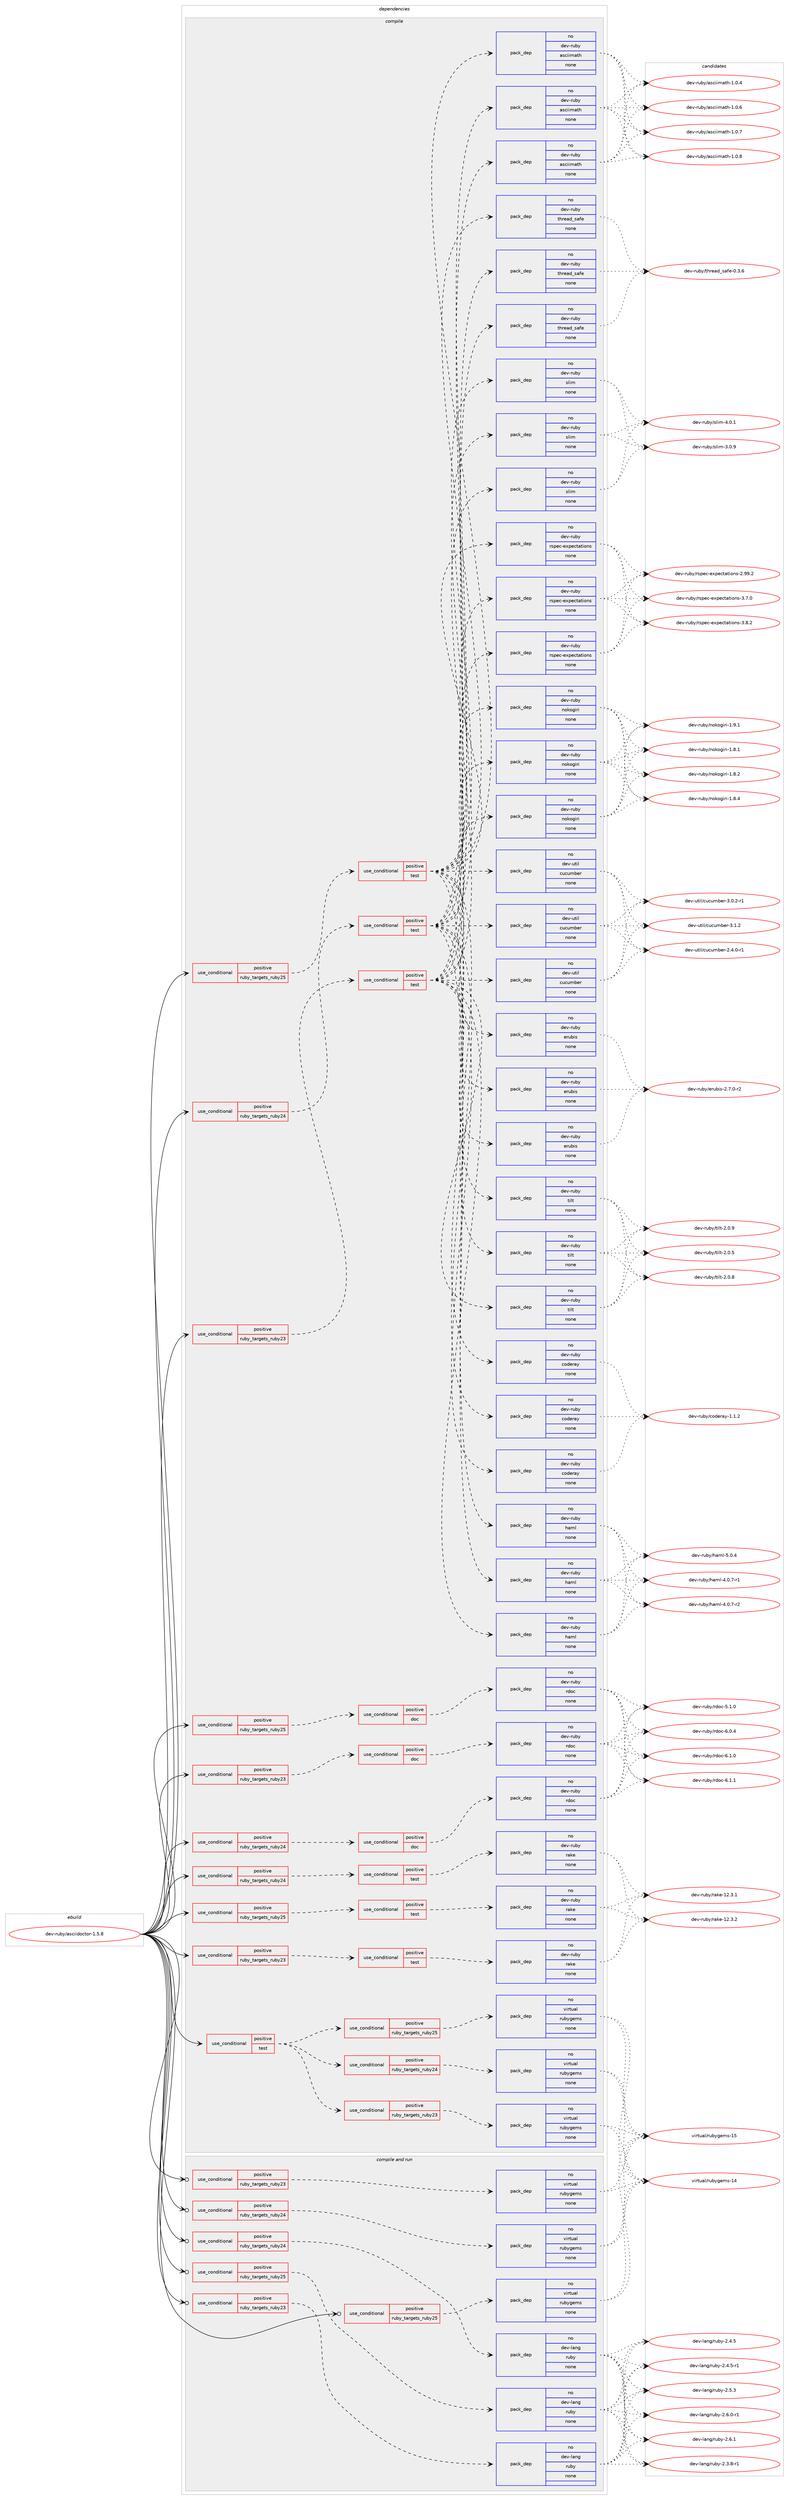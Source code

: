 digraph prolog {

# *************
# Graph options
# *************

newrank=true;
concentrate=true;
compound=true;
graph [rankdir=LR,fontname=Helvetica,fontsize=10,ranksep=1.5];#, ranksep=2.5, nodesep=0.2];
edge  [arrowhead=vee];
node  [fontname=Helvetica,fontsize=10];

# **********
# The ebuild
# **********

subgraph cluster_leftcol {
color=gray;
rank=same;
label=<<i>ebuild</i>>;
id [label="dev-ruby/asciidoctor-1.5.8", color=red, width=4, href="../dev-ruby/asciidoctor-1.5.8.svg"];
}

# ****************
# The dependencies
# ****************

subgraph cluster_midcol {
color=gray;
label=<<i>dependencies</i>>;
subgraph cluster_compile {
fillcolor="#eeeeee";
style=filled;
label=<<i>compile</i>>;
subgraph cond393652 {
dependency1481556 [label=<<TABLE BORDER="0" CELLBORDER="1" CELLSPACING="0" CELLPADDING="4"><TR><TD ROWSPAN="3" CELLPADDING="10">use_conditional</TD></TR><TR><TD>positive</TD></TR><TR><TD>ruby_targets_ruby23</TD></TR></TABLE>>, shape=none, color=red];
subgraph cond393653 {
dependency1481557 [label=<<TABLE BORDER="0" CELLBORDER="1" CELLSPACING="0" CELLPADDING="4"><TR><TD ROWSPAN="3" CELLPADDING="10">use_conditional</TD></TR><TR><TD>positive</TD></TR><TR><TD>doc</TD></TR></TABLE>>, shape=none, color=red];
subgraph pack1064472 {
dependency1481558 [label=<<TABLE BORDER="0" CELLBORDER="1" CELLSPACING="0" CELLPADDING="4" WIDTH="220"><TR><TD ROWSPAN="6" CELLPADDING="30">pack_dep</TD></TR><TR><TD WIDTH="110">no</TD></TR><TR><TD>dev-ruby</TD></TR><TR><TD>rdoc</TD></TR><TR><TD>none</TD></TR><TR><TD></TD></TR></TABLE>>, shape=none, color=blue];
}
dependency1481557:e -> dependency1481558:w [weight=20,style="dashed",arrowhead="vee"];
}
dependency1481556:e -> dependency1481557:w [weight=20,style="dashed",arrowhead="vee"];
}
id:e -> dependency1481556:w [weight=20,style="solid",arrowhead="vee"];
subgraph cond393654 {
dependency1481559 [label=<<TABLE BORDER="0" CELLBORDER="1" CELLSPACING="0" CELLPADDING="4"><TR><TD ROWSPAN="3" CELLPADDING="10">use_conditional</TD></TR><TR><TD>positive</TD></TR><TR><TD>ruby_targets_ruby23</TD></TR></TABLE>>, shape=none, color=red];
subgraph cond393655 {
dependency1481560 [label=<<TABLE BORDER="0" CELLBORDER="1" CELLSPACING="0" CELLPADDING="4"><TR><TD ROWSPAN="3" CELLPADDING="10">use_conditional</TD></TR><TR><TD>positive</TD></TR><TR><TD>test</TD></TR></TABLE>>, shape=none, color=red];
subgraph pack1064473 {
dependency1481561 [label=<<TABLE BORDER="0" CELLBORDER="1" CELLSPACING="0" CELLPADDING="4" WIDTH="220"><TR><TD ROWSPAN="6" CELLPADDING="30">pack_dep</TD></TR><TR><TD WIDTH="110">no</TD></TR><TR><TD>dev-ruby</TD></TR><TR><TD>rake</TD></TR><TR><TD>none</TD></TR><TR><TD></TD></TR></TABLE>>, shape=none, color=blue];
}
dependency1481560:e -> dependency1481561:w [weight=20,style="dashed",arrowhead="vee"];
}
dependency1481559:e -> dependency1481560:w [weight=20,style="dashed",arrowhead="vee"];
}
id:e -> dependency1481559:w [weight=20,style="solid",arrowhead="vee"];
subgraph cond393656 {
dependency1481562 [label=<<TABLE BORDER="0" CELLBORDER="1" CELLSPACING="0" CELLPADDING="4"><TR><TD ROWSPAN="3" CELLPADDING="10">use_conditional</TD></TR><TR><TD>positive</TD></TR><TR><TD>ruby_targets_ruby23</TD></TR></TABLE>>, shape=none, color=red];
subgraph cond393657 {
dependency1481563 [label=<<TABLE BORDER="0" CELLBORDER="1" CELLSPACING="0" CELLPADDING="4"><TR><TD ROWSPAN="3" CELLPADDING="10">use_conditional</TD></TR><TR><TD>positive</TD></TR><TR><TD>test</TD></TR></TABLE>>, shape=none, color=red];
subgraph pack1064474 {
dependency1481564 [label=<<TABLE BORDER="0" CELLBORDER="1" CELLSPACING="0" CELLPADDING="4" WIDTH="220"><TR><TD ROWSPAN="6" CELLPADDING="30">pack_dep</TD></TR><TR><TD WIDTH="110">no</TD></TR><TR><TD>dev-util</TD></TR><TR><TD>cucumber</TD></TR><TR><TD>none</TD></TR><TR><TD></TD></TR></TABLE>>, shape=none, color=blue];
}
dependency1481563:e -> dependency1481564:w [weight=20,style="dashed",arrowhead="vee"];
subgraph pack1064475 {
dependency1481565 [label=<<TABLE BORDER="0" CELLBORDER="1" CELLSPACING="0" CELLPADDING="4" WIDTH="220"><TR><TD ROWSPAN="6" CELLPADDING="30">pack_dep</TD></TR><TR><TD WIDTH="110">no</TD></TR><TR><TD>dev-ruby</TD></TR><TR><TD>rspec-expectations</TD></TR><TR><TD>none</TD></TR><TR><TD></TD></TR></TABLE>>, shape=none, color=blue];
}
dependency1481563:e -> dependency1481565:w [weight=20,style="dashed",arrowhead="vee"];
subgraph pack1064476 {
dependency1481566 [label=<<TABLE BORDER="0" CELLBORDER="1" CELLSPACING="0" CELLPADDING="4" WIDTH="220"><TR><TD ROWSPAN="6" CELLPADDING="30">pack_dep</TD></TR><TR><TD WIDTH="110">no</TD></TR><TR><TD>dev-ruby</TD></TR><TR><TD>asciimath</TD></TR><TR><TD>none</TD></TR><TR><TD></TD></TR></TABLE>>, shape=none, color=blue];
}
dependency1481563:e -> dependency1481566:w [weight=20,style="dashed",arrowhead="vee"];
subgraph pack1064477 {
dependency1481567 [label=<<TABLE BORDER="0" CELLBORDER="1" CELLSPACING="0" CELLPADDING="4" WIDTH="220"><TR><TD ROWSPAN="6" CELLPADDING="30">pack_dep</TD></TR><TR><TD WIDTH="110">no</TD></TR><TR><TD>dev-ruby</TD></TR><TR><TD>coderay</TD></TR><TR><TD>none</TD></TR><TR><TD></TD></TR></TABLE>>, shape=none, color=blue];
}
dependency1481563:e -> dependency1481567:w [weight=20,style="dashed",arrowhead="vee"];
subgraph pack1064478 {
dependency1481568 [label=<<TABLE BORDER="0" CELLBORDER="1" CELLSPACING="0" CELLPADDING="4" WIDTH="220"><TR><TD ROWSPAN="6" CELLPADDING="30">pack_dep</TD></TR><TR><TD WIDTH="110">no</TD></TR><TR><TD>dev-ruby</TD></TR><TR><TD>erubis</TD></TR><TR><TD>none</TD></TR><TR><TD></TD></TR></TABLE>>, shape=none, color=blue];
}
dependency1481563:e -> dependency1481568:w [weight=20,style="dashed",arrowhead="vee"];
subgraph pack1064479 {
dependency1481569 [label=<<TABLE BORDER="0" CELLBORDER="1" CELLSPACING="0" CELLPADDING="4" WIDTH="220"><TR><TD ROWSPAN="6" CELLPADDING="30">pack_dep</TD></TR><TR><TD WIDTH="110">no</TD></TR><TR><TD>dev-ruby</TD></TR><TR><TD>haml</TD></TR><TR><TD>none</TD></TR><TR><TD></TD></TR></TABLE>>, shape=none, color=blue];
}
dependency1481563:e -> dependency1481569:w [weight=20,style="dashed",arrowhead="vee"];
subgraph pack1064480 {
dependency1481570 [label=<<TABLE BORDER="0" CELLBORDER="1" CELLSPACING="0" CELLPADDING="4" WIDTH="220"><TR><TD ROWSPAN="6" CELLPADDING="30">pack_dep</TD></TR><TR><TD WIDTH="110">no</TD></TR><TR><TD>dev-ruby</TD></TR><TR><TD>nokogiri</TD></TR><TR><TD>none</TD></TR><TR><TD></TD></TR></TABLE>>, shape=none, color=blue];
}
dependency1481563:e -> dependency1481570:w [weight=20,style="dashed",arrowhead="vee"];
subgraph pack1064481 {
dependency1481571 [label=<<TABLE BORDER="0" CELLBORDER="1" CELLSPACING="0" CELLPADDING="4" WIDTH="220"><TR><TD ROWSPAN="6" CELLPADDING="30">pack_dep</TD></TR><TR><TD WIDTH="110">no</TD></TR><TR><TD>dev-ruby</TD></TR><TR><TD>slim</TD></TR><TR><TD>none</TD></TR><TR><TD></TD></TR></TABLE>>, shape=none, color=blue];
}
dependency1481563:e -> dependency1481571:w [weight=20,style="dashed",arrowhead="vee"];
subgraph pack1064482 {
dependency1481572 [label=<<TABLE BORDER="0" CELLBORDER="1" CELLSPACING="0" CELLPADDING="4" WIDTH="220"><TR><TD ROWSPAN="6" CELLPADDING="30">pack_dep</TD></TR><TR><TD WIDTH="110">no</TD></TR><TR><TD>dev-ruby</TD></TR><TR><TD>thread_safe</TD></TR><TR><TD>none</TD></TR><TR><TD></TD></TR></TABLE>>, shape=none, color=blue];
}
dependency1481563:e -> dependency1481572:w [weight=20,style="dashed",arrowhead="vee"];
subgraph pack1064483 {
dependency1481573 [label=<<TABLE BORDER="0" CELLBORDER="1" CELLSPACING="0" CELLPADDING="4" WIDTH="220"><TR><TD ROWSPAN="6" CELLPADDING="30">pack_dep</TD></TR><TR><TD WIDTH="110">no</TD></TR><TR><TD>dev-ruby</TD></TR><TR><TD>tilt</TD></TR><TR><TD>none</TD></TR><TR><TD></TD></TR></TABLE>>, shape=none, color=blue];
}
dependency1481563:e -> dependency1481573:w [weight=20,style="dashed",arrowhead="vee"];
}
dependency1481562:e -> dependency1481563:w [weight=20,style="dashed",arrowhead="vee"];
}
id:e -> dependency1481562:w [weight=20,style="solid",arrowhead="vee"];
subgraph cond393658 {
dependency1481574 [label=<<TABLE BORDER="0" CELLBORDER="1" CELLSPACING="0" CELLPADDING="4"><TR><TD ROWSPAN="3" CELLPADDING="10">use_conditional</TD></TR><TR><TD>positive</TD></TR><TR><TD>ruby_targets_ruby24</TD></TR></TABLE>>, shape=none, color=red];
subgraph cond393659 {
dependency1481575 [label=<<TABLE BORDER="0" CELLBORDER="1" CELLSPACING="0" CELLPADDING="4"><TR><TD ROWSPAN="3" CELLPADDING="10">use_conditional</TD></TR><TR><TD>positive</TD></TR><TR><TD>doc</TD></TR></TABLE>>, shape=none, color=red];
subgraph pack1064484 {
dependency1481576 [label=<<TABLE BORDER="0" CELLBORDER="1" CELLSPACING="0" CELLPADDING="4" WIDTH="220"><TR><TD ROWSPAN="6" CELLPADDING="30">pack_dep</TD></TR><TR><TD WIDTH="110">no</TD></TR><TR><TD>dev-ruby</TD></TR><TR><TD>rdoc</TD></TR><TR><TD>none</TD></TR><TR><TD></TD></TR></TABLE>>, shape=none, color=blue];
}
dependency1481575:e -> dependency1481576:w [weight=20,style="dashed",arrowhead="vee"];
}
dependency1481574:e -> dependency1481575:w [weight=20,style="dashed",arrowhead="vee"];
}
id:e -> dependency1481574:w [weight=20,style="solid",arrowhead="vee"];
subgraph cond393660 {
dependency1481577 [label=<<TABLE BORDER="0" CELLBORDER="1" CELLSPACING="0" CELLPADDING="4"><TR><TD ROWSPAN="3" CELLPADDING="10">use_conditional</TD></TR><TR><TD>positive</TD></TR><TR><TD>ruby_targets_ruby24</TD></TR></TABLE>>, shape=none, color=red];
subgraph cond393661 {
dependency1481578 [label=<<TABLE BORDER="0" CELLBORDER="1" CELLSPACING="0" CELLPADDING="4"><TR><TD ROWSPAN="3" CELLPADDING="10">use_conditional</TD></TR><TR><TD>positive</TD></TR><TR><TD>test</TD></TR></TABLE>>, shape=none, color=red];
subgraph pack1064485 {
dependency1481579 [label=<<TABLE BORDER="0" CELLBORDER="1" CELLSPACING="0" CELLPADDING="4" WIDTH="220"><TR><TD ROWSPAN="6" CELLPADDING="30">pack_dep</TD></TR><TR><TD WIDTH="110">no</TD></TR><TR><TD>dev-ruby</TD></TR><TR><TD>rake</TD></TR><TR><TD>none</TD></TR><TR><TD></TD></TR></TABLE>>, shape=none, color=blue];
}
dependency1481578:e -> dependency1481579:w [weight=20,style="dashed",arrowhead="vee"];
}
dependency1481577:e -> dependency1481578:w [weight=20,style="dashed",arrowhead="vee"];
}
id:e -> dependency1481577:w [weight=20,style="solid",arrowhead="vee"];
subgraph cond393662 {
dependency1481580 [label=<<TABLE BORDER="0" CELLBORDER="1" CELLSPACING="0" CELLPADDING="4"><TR><TD ROWSPAN="3" CELLPADDING="10">use_conditional</TD></TR><TR><TD>positive</TD></TR><TR><TD>ruby_targets_ruby24</TD></TR></TABLE>>, shape=none, color=red];
subgraph cond393663 {
dependency1481581 [label=<<TABLE BORDER="0" CELLBORDER="1" CELLSPACING="0" CELLPADDING="4"><TR><TD ROWSPAN="3" CELLPADDING="10">use_conditional</TD></TR><TR><TD>positive</TD></TR><TR><TD>test</TD></TR></TABLE>>, shape=none, color=red];
subgraph pack1064486 {
dependency1481582 [label=<<TABLE BORDER="0" CELLBORDER="1" CELLSPACING="0" CELLPADDING="4" WIDTH="220"><TR><TD ROWSPAN="6" CELLPADDING="30">pack_dep</TD></TR><TR><TD WIDTH="110">no</TD></TR><TR><TD>dev-util</TD></TR><TR><TD>cucumber</TD></TR><TR><TD>none</TD></TR><TR><TD></TD></TR></TABLE>>, shape=none, color=blue];
}
dependency1481581:e -> dependency1481582:w [weight=20,style="dashed",arrowhead="vee"];
subgraph pack1064487 {
dependency1481583 [label=<<TABLE BORDER="0" CELLBORDER="1" CELLSPACING="0" CELLPADDING="4" WIDTH="220"><TR><TD ROWSPAN="6" CELLPADDING="30">pack_dep</TD></TR><TR><TD WIDTH="110">no</TD></TR><TR><TD>dev-ruby</TD></TR><TR><TD>rspec-expectations</TD></TR><TR><TD>none</TD></TR><TR><TD></TD></TR></TABLE>>, shape=none, color=blue];
}
dependency1481581:e -> dependency1481583:w [weight=20,style="dashed",arrowhead="vee"];
subgraph pack1064488 {
dependency1481584 [label=<<TABLE BORDER="0" CELLBORDER="1" CELLSPACING="0" CELLPADDING="4" WIDTH="220"><TR><TD ROWSPAN="6" CELLPADDING="30">pack_dep</TD></TR><TR><TD WIDTH="110">no</TD></TR><TR><TD>dev-ruby</TD></TR><TR><TD>asciimath</TD></TR><TR><TD>none</TD></TR><TR><TD></TD></TR></TABLE>>, shape=none, color=blue];
}
dependency1481581:e -> dependency1481584:w [weight=20,style="dashed",arrowhead="vee"];
subgraph pack1064489 {
dependency1481585 [label=<<TABLE BORDER="0" CELLBORDER="1" CELLSPACING="0" CELLPADDING="4" WIDTH="220"><TR><TD ROWSPAN="6" CELLPADDING="30">pack_dep</TD></TR><TR><TD WIDTH="110">no</TD></TR><TR><TD>dev-ruby</TD></TR><TR><TD>coderay</TD></TR><TR><TD>none</TD></TR><TR><TD></TD></TR></TABLE>>, shape=none, color=blue];
}
dependency1481581:e -> dependency1481585:w [weight=20,style="dashed",arrowhead="vee"];
subgraph pack1064490 {
dependency1481586 [label=<<TABLE BORDER="0" CELLBORDER="1" CELLSPACING="0" CELLPADDING="4" WIDTH="220"><TR><TD ROWSPAN="6" CELLPADDING="30">pack_dep</TD></TR><TR><TD WIDTH="110">no</TD></TR><TR><TD>dev-ruby</TD></TR><TR><TD>erubis</TD></TR><TR><TD>none</TD></TR><TR><TD></TD></TR></TABLE>>, shape=none, color=blue];
}
dependency1481581:e -> dependency1481586:w [weight=20,style="dashed",arrowhead="vee"];
subgraph pack1064491 {
dependency1481587 [label=<<TABLE BORDER="0" CELLBORDER="1" CELLSPACING="0" CELLPADDING="4" WIDTH="220"><TR><TD ROWSPAN="6" CELLPADDING="30">pack_dep</TD></TR><TR><TD WIDTH="110">no</TD></TR><TR><TD>dev-ruby</TD></TR><TR><TD>haml</TD></TR><TR><TD>none</TD></TR><TR><TD></TD></TR></TABLE>>, shape=none, color=blue];
}
dependency1481581:e -> dependency1481587:w [weight=20,style="dashed",arrowhead="vee"];
subgraph pack1064492 {
dependency1481588 [label=<<TABLE BORDER="0" CELLBORDER="1" CELLSPACING="0" CELLPADDING="4" WIDTH="220"><TR><TD ROWSPAN="6" CELLPADDING="30">pack_dep</TD></TR><TR><TD WIDTH="110">no</TD></TR><TR><TD>dev-ruby</TD></TR><TR><TD>nokogiri</TD></TR><TR><TD>none</TD></TR><TR><TD></TD></TR></TABLE>>, shape=none, color=blue];
}
dependency1481581:e -> dependency1481588:w [weight=20,style="dashed",arrowhead="vee"];
subgraph pack1064493 {
dependency1481589 [label=<<TABLE BORDER="0" CELLBORDER="1" CELLSPACING="0" CELLPADDING="4" WIDTH="220"><TR><TD ROWSPAN="6" CELLPADDING="30">pack_dep</TD></TR><TR><TD WIDTH="110">no</TD></TR><TR><TD>dev-ruby</TD></TR><TR><TD>slim</TD></TR><TR><TD>none</TD></TR><TR><TD></TD></TR></TABLE>>, shape=none, color=blue];
}
dependency1481581:e -> dependency1481589:w [weight=20,style="dashed",arrowhead="vee"];
subgraph pack1064494 {
dependency1481590 [label=<<TABLE BORDER="0" CELLBORDER="1" CELLSPACING="0" CELLPADDING="4" WIDTH="220"><TR><TD ROWSPAN="6" CELLPADDING="30">pack_dep</TD></TR><TR><TD WIDTH="110">no</TD></TR><TR><TD>dev-ruby</TD></TR><TR><TD>thread_safe</TD></TR><TR><TD>none</TD></TR><TR><TD></TD></TR></TABLE>>, shape=none, color=blue];
}
dependency1481581:e -> dependency1481590:w [weight=20,style="dashed",arrowhead="vee"];
subgraph pack1064495 {
dependency1481591 [label=<<TABLE BORDER="0" CELLBORDER="1" CELLSPACING="0" CELLPADDING="4" WIDTH="220"><TR><TD ROWSPAN="6" CELLPADDING="30">pack_dep</TD></TR><TR><TD WIDTH="110">no</TD></TR><TR><TD>dev-ruby</TD></TR><TR><TD>tilt</TD></TR><TR><TD>none</TD></TR><TR><TD></TD></TR></TABLE>>, shape=none, color=blue];
}
dependency1481581:e -> dependency1481591:w [weight=20,style="dashed",arrowhead="vee"];
}
dependency1481580:e -> dependency1481581:w [weight=20,style="dashed",arrowhead="vee"];
}
id:e -> dependency1481580:w [weight=20,style="solid",arrowhead="vee"];
subgraph cond393664 {
dependency1481592 [label=<<TABLE BORDER="0" CELLBORDER="1" CELLSPACING="0" CELLPADDING="4"><TR><TD ROWSPAN="3" CELLPADDING="10">use_conditional</TD></TR><TR><TD>positive</TD></TR><TR><TD>ruby_targets_ruby25</TD></TR></TABLE>>, shape=none, color=red];
subgraph cond393665 {
dependency1481593 [label=<<TABLE BORDER="0" CELLBORDER="1" CELLSPACING="0" CELLPADDING="4"><TR><TD ROWSPAN="3" CELLPADDING="10">use_conditional</TD></TR><TR><TD>positive</TD></TR><TR><TD>doc</TD></TR></TABLE>>, shape=none, color=red];
subgraph pack1064496 {
dependency1481594 [label=<<TABLE BORDER="0" CELLBORDER="1" CELLSPACING="0" CELLPADDING="4" WIDTH="220"><TR><TD ROWSPAN="6" CELLPADDING="30">pack_dep</TD></TR><TR><TD WIDTH="110">no</TD></TR><TR><TD>dev-ruby</TD></TR><TR><TD>rdoc</TD></TR><TR><TD>none</TD></TR><TR><TD></TD></TR></TABLE>>, shape=none, color=blue];
}
dependency1481593:e -> dependency1481594:w [weight=20,style="dashed",arrowhead="vee"];
}
dependency1481592:e -> dependency1481593:w [weight=20,style="dashed",arrowhead="vee"];
}
id:e -> dependency1481592:w [weight=20,style="solid",arrowhead="vee"];
subgraph cond393666 {
dependency1481595 [label=<<TABLE BORDER="0" CELLBORDER="1" CELLSPACING="0" CELLPADDING="4"><TR><TD ROWSPAN="3" CELLPADDING="10">use_conditional</TD></TR><TR><TD>positive</TD></TR><TR><TD>ruby_targets_ruby25</TD></TR></TABLE>>, shape=none, color=red];
subgraph cond393667 {
dependency1481596 [label=<<TABLE BORDER="0" CELLBORDER="1" CELLSPACING="0" CELLPADDING="4"><TR><TD ROWSPAN="3" CELLPADDING="10">use_conditional</TD></TR><TR><TD>positive</TD></TR><TR><TD>test</TD></TR></TABLE>>, shape=none, color=red];
subgraph pack1064497 {
dependency1481597 [label=<<TABLE BORDER="0" CELLBORDER="1" CELLSPACING="0" CELLPADDING="4" WIDTH="220"><TR><TD ROWSPAN="6" CELLPADDING="30">pack_dep</TD></TR><TR><TD WIDTH="110">no</TD></TR><TR><TD>dev-ruby</TD></TR><TR><TD>rake</TD></TR><TR><TD>none</TD></TR><TR><TD></TD></TR></TABLE>>, shape=none, color=blue];
}
dependency1481596:e -> dependency1481597:w [weight=20,style="dashed",arrowhead="vee"];
}
dependency1481595:e -> dependency1481596:w [weight=20,style="dashed",arrowhead="vee"];
}
id:e -> dependency1481595:w [weight=20,style="solid",arrowhead="vee"];
subgraph cond393668 {
dependency1481598 [label=<<TABLE BORDER="0" CELLBORDER="1" CELLSPACING="0" CELLPADDING="4"><TR><TD ROWSPAN="3" CELLPADDING="10">use_conditional</TD></TR><TR><TD>positive</TD></TR><TR><TD>ruby_targets_ruby25</TD></TR></TABLE>>, shape=none, color=red];
subgraph cond393669 {
dependency1481599 [label=<<TABLE BORDER="0" CELLBORDER="1" CELLSPACING="0" CELLPADDING="4"><TR><TD ROWSPAN="3" CELLPADDING="10">use_conditional</TD></TR><TR><TD>positive</TD></TR><TR><TD>test</TD></TR></TABLE>>, shape=none, color=red];
subgraph pack1064498 {
dependency1481600 [label=<<TABLE BORDER="0" CELLBORDER="1" CELLSPACING="0" CELLPADDING="4" WIDTH="220"><TR><TD ROWSPAN="6" CELLPADDING="30">pack_dep</TD></TR><TR><TD WIDTH="110">no</TD></TR><TR><TD>dev-util</TD></TR><TR><TD>cucumber</TD></TR><TR><TD>none</TD></TR><TR><TD></TD></TR></TABLE>>, shape=none, color=blue];
}
dependency1481599:e -> dependency1481600:w [weight=20,style="dashed",arrowhead="vee"];
subgraph pack1064499 {
dependency1481601 [label=<<TABLE BORDER="0" CELLBORDER="1" CELLSPACING="0" CELLPADDING="4" WIDTH="220"><TR><TD ROWSPAN="6" CELLPADDING="30">pack_dep</TD></TR><TR><TD WIDTH="110">no</TD></TR><TR><TD>dev-ruby</TD></TR><TR><TD>rspec-expectations</TD></TR><TR><TD>none</TD></TR><TR><TD></TD></TR></TABLE>>, shape=none, color=blue];
}
dependency1481599:e -> dependency1481601:w [weight=20,style="dashed",arrowhead="vee"];
subgraph pack1064500 {
dependency1481602 [label=<<TABLE BORDER="0" CELLBORDER="1" CELLSPACING="0" CELLPADDING="4" WIDTH="220"><TR><TD ROWSPAN="6" CELLPADDING="30">pack_dep</TD></TR><TR><TD WIDTH="110">no</TD></TR><TR><TD>dev-ruby</TD></TR><TR><TD>asciimath</TD></TR><TR><TD>none</TD></TR><TR><TD></TD></TR></TABLE>>, shape=none, color=blue];
}
dependency1481599:e -> dependency1481602:w [weight=20,style="dashed",arrowhead="vee"];
subgraph pack1064501 {
dependency1481603 [label=<<TABLE BORDER="0" CELLBORDER="1" CELLSPACING="0" CELLPADDING="4" WIDTH="220"><TR><TD ROWSPAN="6" CELLPADDING="30">pack_dep</TD></TR><TR><TD WIDTH="110">no</TD></TR><TR><TD>dev-ruby</TD></TR><TR><TD>coderay</TD></TR><TR><TD>none</TD></TR><TR><TD></TD></TR></TABLE>>, shape=none, color=blue];
}
dependency1481599:e -> dependency1481603:w [weight=20,style="dashed",arrowhead="vee"];
subgraph pack1064502 {
dependency1481604 [label=<<TABLE BORDER="0" CELLBORDER="1" CELLSPACING="0" CELLPADDING="4" WIDTH="220"><TR><TD ROWSPAN="6" CELLPADDING="30">pack_dep</TD></TR><TR><TD WIDTH="110">no</TD></TR><TR><TD>dev-ruby</TD></TR><TR><TD>erubis</TD></TR><TR><TD>none</TD></TR><TR><TD></TD></TR></TABLE>>, shape=none, color=blue];
}
dependency1481599:e -> dependency1481604:w [weight=20,style="dashed",arrowhead="vee"];
subgraph pack1064503 {
dependency1481605 [label=<<TABLE BORDER="0" CELLBORDER="1" CELLSPACING="0" CELLPADDING="4" WIDTH="220"><TR><TD ROWSPAN="6" CELLPADDING="30">pack_dep</TD></TR><TR><TD WIDTH="110">no</TD></TR><TR><TD>dev-ruby</TD></TR><TR><TD>haml</TD></TR><TR><TD>none</TD></TR><TR><TD></TD></TR></TABLE>>, shape=none, color=blue];
}
dependency1481599:e -> dependency1481605:w [weight=20,style="dashed",arrowhead="vee"];
subgraph pack1064504 {
dependency1481606 [label=<<TABLE BORDER="0" CELLBORDER="1" CELLSPACING="0" CELLPADDING="4" WIDTH="220"><TR><TD ROWSPAN="6" CELLPADDING="30">pack_dep</TD></TR><TR><TD WIDTH="110">no</TD></TR><TR><TD>dev-ruby</TD></TR><TR><TD>nokogiri</TD></TR><TR><TD>none</TD></TR><TR><TD></TD></TR></TABLE>>, shape=none, color=blue];
}
dependency1481599:e -> dependency1481606:w [weight=20,style="dashed",arrowhead="vee"];
subgraph pack1064505 {
dependency1481607 [label=<<TABLE BORDER="0" CELLBORDER="1" CELLSPACING="0" CELLPADDING="4" WIDTH="220"><TR><TD ROWSPAN="6" CELLPADDING="30">pack_dep</TD></TR><TR><TD WIDTH="110">no</TD></TR><TR><TD>dev-ruby</TD></TR><TR><TD>slim</TD></TR><TR><TD>none</TD></TR><TR><TD></TD></TR></TABLE>>, shape=none, color=blue];
}
dependency1481599:e -> dependency1481607:w [weight=20,style="dashed",arrowhead="vee"];
subgraph pack1064506 {
dependency1481608 [label=<<TABLE BORDER="0" CELLBORDER="1" CELLSPACING="0" CELLPADDING="4" WIDTH="220"><TR><TD ROWSPAN="6" CELLPADDING="30">pack_dep</TD></TR><TR><TD WIDTH="110">no</TD></TR><TR><TD>dev-ruby</TD></TR><TR><TD>thread_safe</TD></TR><TR><TD>none</TD></TR><TR><TD></TD></TR></TABLE>>, shape=none, color=blue];
}
dependency1481599:e -> dependency1481608:w [weight=20,style="dashed",arrowhead="vee"];
subgraph pack1064507 {
dependency1481609 [label=<<TABLE BORDER="0" CELLBORDER="1" CELLSPACING="0" CELLPADDING="4" WIDTH="220"><TR><TD ROWSPAN="6" CELLPADDING="30">pack_dep</TD></TR><TR><TD WIDTH="110">no</TD></TR><TR><TD>dev-ruby</TD></TR><TR><TD>tilt</TD></TR><TR><TD>none</TD></TR><TR><TD></TD></TR></TABLE>>, shape=none, color=blue];
}
dependency1481599:e -> dependency1481609:w [weight=20,style="dashed",arrowhead="vee"];
}
dependency1481598:e -> dependency1481599:w [weight=20,style="dashed",arrowhead="vee"];
}
id:e -> dependency1481598:w [weight=20,style="solid",arrowhead="vee"];
subgraph cond393670 {
dependency1481610 [label=<<TABLE BORDER="0" CELLBORDER="1" CELLSPACING="0" CELLPADDING="4"><TR><TD ROWSPAN="3" CELLPADDING="10">use_conditional</TD></TR><TR><TD>positive</TD></TR><TR><TD>test</TD></TR></TABLE>>, shape=none, color=red];
subgraph cond393671 {
dependency1481611 [label=<<TABLE BORDER="0" CELLBORDER="1" CELLSPACING="0" CELLPADDING="4"><TR><TD ROWSPAN="3" CELLPADDING="10">use_conditional</TD></TR><TR><TD>positive</TD></TR><TR><TD>ruby_targets_ruby23</TD></TR></TABLE>>, shape=none, color=red];
subgraph pack1064508 {
dependency1481612 [label=<<TABLE BORDER="0" CELLBORDER="1" CELLSPACING="0" CELLPADDING="4" WIDTH="220"><TR><TD ROWSPAN="6" CELLPADDING="30">pack_dep</TD></TR><TR><TD WIDTH="110">no</TD></TR><TR><TD>virtual</TD></TR><TR><TD>rubygems</TD></TR><TR><TD>none</TD></TR><TR><TD></TD></TR></TABLE>>, shape=none, color=blue];
}
dependency1481611:e -> dependency1481612:w [weight=20,style="dashed",arrowhead="vee"];
}
dependency1481610:e -> dependency1481611:w [weight=20,style="dashed",arrowhead="vee"];
subgraph cond393672 {
dependency1481613 [label=<<TABLE BORDER="0" CELLBORDER="1" CELLSPACING="0" CELLPADDING="4"><TR><TD ROWSPAN="3" CELLPADDING="10">use_conditional</TD></TR><TR><TD>positive</TD></TR><TR><TD>ruby_targets_ruby24</TD></TR></TABLE>>, shape=none, color=red];
subgraph pack1064509 {
dependency1481614 [label=<<TABLE BORDER="0" CELLBORDER="1" CELLSPACING="0" CELLPADDING="4" WIDTH="220"><TR><TD ROWSPAN="6" CELLPADDING="30">pack_dep</TD></TR><TR><TD WIDTH="110">no</TD></TR><TR><TD>virtual</TD></TR><TR><TD>rubygems</TD></TR><TR><TD>none</TD></TR><TR><TD></TD></TR></TABLE>>, shape=none, color=blue];
}
dependency1481613:e -> dependency1481614:w [weight=20,style="dashed",arrowhead="vee"];
}
dependency1481610:e -> dependency1481613:w [weight=20,style="dashed",arrowhead="vee"];
subgraph cond393673 {
dependency1481615 [label=<<TABLE BORDER="0" CELLBORDER="1" CELLSPACING="0" CELLPADDING="4"><TR><TD ROWSPAN="3" CELLPADDING="10">use_conditional</TD></TR><TR><TD>positive</TD></TR><TR><TD>ruby_targets_ruby25</TD></TR></TABLE>>, shape=none, color=red];
subgraph pack1064510 {
dependency1481616 [label=<<TABLE BORDER="0" CELLBORDER="1" CELLSPACING="0" CELLPADDING="4" WIDTH="220"><TR><TD ROWSPAN="6" CELLPADDING="30">pack_dep</TD></TR><TR><TD WIDTH="110">no</TD></TR><TR><TD>virtual</TD></TR><TR><TD>rubygems</TD></TR><TR><TD>none</TD></TR><TR><TD></TD></TR></TABLE>>, shape=none, color=blue];
}
dependency1481615:e -> dependency1481616:w [weight=20,style="dashed",arrowhead="vee"];
}
dependency1481610:e -> dependency1481615:w [weight=20,style="dashed",arrowhead="vee"];
}
id:e -> dependency1481610:w [weight=20,style="solid",arrowhead="vee"];
}
subgraph cluster_compileandrun {
fillcolor="#eeeeee";
style=filled;
label=<<i>compile and run</i>>;
subgraph cond393674 {
dependency1481617 [label=<<TABLE BORDER="0" CELLBORDER="1" CELLSPACING="0" CELLPADDING="4"><TR><TD ROWSPAN="3" CELLPADDING="10">use_conditional</TD></TR><TR><TD>positive</TD></TR><TR><TD>ruby_targets_ruby23</TD></TR></TABLE>>, shape=none, color=red];
subgraph pack1064511 {
dependency1481618 [label=<<TABLE BORDER="0" CELLBORDER="1" CELLSPACING="0" CELLPADDING="4" WIDTH="220"><TR><TD ROWSPAN="6" CELLPADDING="30">pack_dep</TD></TR><TR><TD WIDTH="110">no</TD></TR><TR><TD>dev-lang</TD></TR><TR><TD>ruby</TD></TR><TR><TD>none</TD></TR><TR><TD></TD></TR></TABLE>>, shape=none, color=blue];
}
dependency1481617:e -> dependency1481618:w [weight=20,style="dashed",arrowhead="vee"];
}
id:e -> dependency1481617:w [weight=20,style="solid",arrowhead="odotvee"];
subgraph cond393675 {
dependency1481619 [label=<<TABLE BORDER="0" CELLBORDER="1" CELLSPACING="0" CELLPADDING="4"><TR><TD ROWSPAN="3" CELLPADDING="10">use_conditional</TD></TR><TR><TD>positive</TD></TR><TR><TD>ruby_targets_ruby23</TD></TR></TABLE>>, shape=none, color=red];
subgraph pack1064512 {
dependency1481620 [label=<<TABLE BORDER="0" CELLBORDER="1" CELLSPACING="0" CELLPADDING="4" WIDTH="220"><TR><TD ROWSPAN="6" CELLPADDING="30">pack_dep</TD></TR><TR><TD WIDTH="110">no</TD></TR><TR><TD>virtual</TD></TR><TR><TD>rubygems</TD></TR><TR><TD>none</TD></TR><TR><TD></TD></TR></TABLE>>, shape=none, color=blue];
}
dependency1481619:e -> dependency1481620:w [weight=20,style="dashed",arrowhead="vee"];
}
id:e -> dependency1481619:w [weight=20,style="solid",arrowhead="odotvee"];
subgraph cond393676 {
dependency1481621 [label=<<TABLE BORDER="0" CELLBORDER="1" CELLSPACING="0" CELLPADDING="4"><TR><TD ROWSPAN="3" CELLPADDING="10">use_conditional</TD></TR><TR><TD>positive</TD></TR><TR><TD>ruby_targets_ruby24</TD></TR></TABLE>>, shape=none, color=red];
subgraph pack1064513 {
dependency1481622 [label=<<TABLE BORDER="0" CELLBORDER="1" CELLSPACING="0" CELLPADDING="4" WIDTH="220"><TR><TD ROWSPAN="6" CELLPADDING="30">pack_dep</TD></TR><TR><TD WIDTH="110">no</TD></TR><TR><TD>dev-lang</TD></TR><TR><TD>ruby</TD></TR><TR><TD>none</TD></TR><TR><TD></TD></TR></TABLE>>, shape=none, color=blue];
}
dependency1481621:e -> dependency1481622:w [weight=20,style="dashed",arrowhead="vee"];
}
id:e -> dependency1481621:w [weight=20,style="solid",arrowhead="odotvee"];
subgraph cond393677 {
dependency1481623 [label=<<TABLE BORDER="0" CELLBORDER="1" CELLSPACING="0" CELLPADDING="4"><TR><TD ROWSPAN="3" CELLPADDING="10">use_conditional</TD></TR><TR><TD>positive</TD></TR><TR><TD>ruby_targets_ruby24</TD></TR></TABLE>>, shape=none, color=red];
subgraph pack1064514 {
dependency1481624 [label=<<TABLE BORDER="0" CELLBORDER="1" CELLSPACING="0" CELLPADDING="4" WIDTH="220"><TR><TD ROWSPAN="6" CELLPADDING="30">pack_dep</TD></TR><TR><TD WIDTH="110">no</TD></TR><TR><TD>virtual</TD></TR><TR><TD>rubygems</TD></TR><TR><TD>none</TD></TR><TR><TD></TD></TR></TABLE>>, shape=none, color=blue];
}
dependency1481623:e -> dependency1481624:w [weight=20,style="dashed",arrowhead="vee"];
}
id:e -> dependency1481623:w [weight=20,style="solid",arrowhead="odotvee"];
subgraph cond393678 {
dependency1481625 [label=<<TABLE BORDER="0" CELLBORDER="1" CELLSPACING="0" CELLPADDING="4"><TR><TD ROWSPAN="3" CELLPADDING="10">use_conditional</TD></TR><TR><TD>positive</TD></TR><TR><TD>ruby_targets_ruby25</TD></TR></TABLE>>, shape=none, color=red];
subgraph pack1064515 {
dependency1481626 [label=<<TABLE BORDER="0" CELLBORDER="1" CELLSPACING="0" CELLPADDING="4" WIDTH="220"><TR><TD ROWSPAN="6" CELLPADDING="30">pack_dep</TD></TR><TR><TD WIDTH="110">no</TD></TR><TR><TD>dev-lang</TD></TR><TR><TD>ruby</TD></TR><TR><TD>none</TD></TR><TR><TD></TD></TR></TABLE>>, shape=none, color=blue];
}
dependency1481625:e -> dependency1481626:w [weight=20,style="dashed",arrowhead="vee"];
}
id:e -> dependency1481625:w [weight=20,style="solid",arrowhead="odotvee"];
subgraph cond393679 {
dependency1481627 [label=<<TABLE BORDER="0" CELLBORDER="1" CELLSPACING="0" CELLPADDING="4"><TR><TD ROWSPAN="3" CELLPADDING="10">use_conditional</TD></TR><TR><TD>positive</TD></TR><TR><TD>ruby_targets_ruby25</TD></TR></TABLE>>, shape=none, color=red];
subgraph pack1064516 {
dependency1481628 [label=<<TABLE BORDER="0" CELLBORDER="1" CELLSPACING="0" CELLPADDING="4" WIDTH="220"><TR><TD ROWSPAN="6" CELLPADDING="30">pack_dep</TD></TR><TR><TD WIDTH="110">no</TD></TR><TR><TD>virtual</TD></TR><TR><TD>rubygems</TD></TR><TR><TD>none</TD></TR><TR><TD></TD></TR></TABLE>>, shape=none, color=blue];
}
dependency1481627:e -> dependency1481628:w [weight=20,style="dashed",arrowhead="vee"];
}
id:e -> dependency1481627:w [weight=20,style="solid",arrowhead="odotvee"];
}
subgraph cluster_run {
fillcolor="#eeeeee";
style=filled;
label=<<i>run</i>>;
}
}

# **************
# The candidates
# **************

subgraph cluster_choices {
rank=same;
color=gray;
label=<<i>candidates</i>>;

subgraph choice1064472 {
color=black;
nodesep=1;
choice10010111845114117981214711410011199455346494648 [label="dev-ruby/rdoc-5.1.0", color=red, width=4,href="../dev-ruby/rdoc-5.1.0.svg"];
choice10010111845114117981214711410011199455446484652 [label="dev-ruby/rdoc-6.0.4", color=red, width=4,href="../dev-ruby/rdoc-6.0.4.svg"];
choice10010111845114117981214711410011199455446494648 [label="dev-ruby/rdoc-6.1.0", color=red, width=4,href="../dev-ruby/rdoc-6.1.0.svg"];
choice10010111845114117981214711410011199455446494649 [label="dev-ruby/rdoc-6.1.1", color=red, width=4,href="../dev-ruby/rdoc-6.1.1.svg"];
dependency1481558:e -> choice10010111845114117981214711410011199455346494648:w [style=dotted,weight="100"];
dependency1481558:e -> choice10010111845114117981214711410011199455446484652:w [style=dotted,weight="100"];
dependency1481558:e -> choice10010111845114117981214711410011199455446494648:w [style=dotted,weight="100"];
dependency1481558:e -> choice10010111845114117981214711410011199455446494649:w [style=dotted,weight="100"];
}
subgraph choice1064473 {
color=black;
nodesep=1;
choice1001011184511411798121471149710710145495046514649 [label="dev-ruby/rake-12.3.1", color=red, width=4,href="../dev-ruby/rake-12.3.1.svg"];
choice1001011184511411798121471149710710145495046514650 [label="dev-ruby/rake-12.3.2", color=red, width=4,href="../dev-ruby/rake-12.3.2.svg"];
dependency1481561:e -> choice1001011184511411798121471149710710145495046514649:w [style=dotted,weight="100"];
dependency1481561:e -> choice1001011184511411798121471149710710145495046514650:w [style=dotted,weight="100"];
}
subgraph choice1064474 {
color=black;
nodesep=1;
choice10010111845117116105108479911799117109981011144550465246484511449 [label="dev-util/cucumber-2.4.0-r1", color=red, width=4,href="../dev-util/cucumber-2.4.0-r1.svg"];
choice10010111845117116105108479911799117109981011144551464846504511449 [label="dev-util/cucumber-3.0.2-r1", color=red, width=4,href="../dev-util/cucumber-3.0.2-r1.svg"];
choice1001011184511711610510847991179911710998101114455146494650 [label="dev-util/cucumber-3.1.2", color=red, width=4,href="../dev-util/cucumber-3.1.2.svg"];
dependency1481564:e -> choice10010111845117116105108479911799117109981011144550465246484511449:w [style=dotted,weight="100"];
dependency1481564:e -> choice10010111845117116105108479911799117109981011144551464846504511449:w [style=dotted,weight="100"];
dependency1481564:e -> choice1001011184511711610510847991179911710998101114455146494650:w [style=dotted,weight="100"];
}
subgraph choice1064475 {
color=black;
nodesep=1;
choice1001011184511411798121471141151121019945101120112101991169711610511111011545504657574650 [label="dev-ruby/rspec-expectations-2.99.2", color=red, width=4,href="../dev-ruby/rspec-expectations-2.99.2.svg"];
choice10010111845114117981214711411511210199451011201121019911697116105111110115455146554648 [label="dev-ruby/rspec-expectations-3.7.0", color=red, width=4,href="../dev-ruby/rspec-expectations-3.7.0.svg"];
choice10010111845114117981214711411511210199451011201121019911697116105111110115455146564650 [label="dev-ruby/rspec-expectations-3.8.2", color=red, width=4,href="../dev-ruby/rspec-expectations-3.8.2.svg"];
dependency1481565:e -> choice1001011184511411798121471141151121019945101120112101991169711610511111011545504657574650:w [style=dotted,weight="100"];
dependency1481565:e -> choice10010111845114117981214711411511210199451011201121019911697116105111110115455146554648:w [style=dotted,weight="100"];
dependency1481565:e -> choice10010111845114117981214711411511210199451011201121019911697116105111110115455146564650:w [style=dotted,weight="100"];
}
subgraph choice1064476 {
color=black;
nodesep=1;
choice100101118451141179812147971159910510510997116104454946484652 [label="dev-ruby/asciimath-1.0.4", color=red, width=4,href="../dev-ruby/asciimath-1.0.4.svg"];
choice100101118451141179812147971159910510510997116104454946484654 [label="dev-ruby/asciimath-1.0.6", color=red, width=4,href="../dev-ruby/asciimath-1.0.6.svg"];
choice100101118451141179812147971159910510510997116104454946484655 [label="dev-ruby/asciimath-1.0.7", color=red, width=4,href="../dev-ruby/asciimath-1.0.7.svg"];
choice100101118451141179812147971159910510510997116104454946484656 [label="dev-ruby/asciimath-1.0.8", color=red, width=4,href="../dev-ruby/asciimath-1.0.8.svg"];
dependency1481566:e -> choice100101118451141179812147971159910510510997116104454946484652:w [style=dotted,weight="100"];
dependency1481566:e -> choice100101118451141179812147971159910510510997116104454946484654:w [style=dotted,weight="100"];
dependency1481566:e -> choice100101118451141179812147971159910510510997116104454946484655:w [style=dotted,weight="100"];
dependency1481566:e -> choice100101118451141179812147971159910510510997116104454946484656:w [style=dotted,weight="100"];
}
subgraph choice1064477 {
color=black;
nodesep=1;
choice1001011184511411798121479911110010111497121454946494650 [label="dev-ruby/coderay-1.1.2", color=red, width=4,href="../dev-ruby/coderay-1.1.2.svg"];
dependency1481567:e -> choice1001011184511411798121479911110010111497121454946494650:w [style=dotted,weight="100"];
}
subgraph choice1064478 {
color=black;
nodesep=1;
choice100101118451141179812147101114117981051154550465546484511450 [label="dev-ruby/erubis-2.7.0-r2", color=red, width=4,href="../dev-ruby/erubis-2.7.0-r2.svg"];
dependency1481568:e -> choice100101118451141179812147101114117981051154550465546484511450:w [style=dotted,weight="100"];
}
subgraph choice1064479 {
color=black;
nodesep=1;
choice100101118451141179812147104971091084552464846554511449 [label="dev-ruby/haml-4.0.7-r1", color=red, width=4,href="../dev-ruby/haml-4.0.7-r1.svg"];
choice100101118451141179812147104971091084552464846554511450 [label="dev-ruby/haml-4.0.7-r2", color=red, width=4,href="../dev-ruby/haml-4.0.7-r2.svg"];
choice10010111845114117981214710497109108455346484652 [label="dev-ruby/haml-5.0.4", color=red, width=4,href="../dev-ruby/haml-5.0.4.svg"];
dependency1481569:e -> choice100101118451141179812147104971091084552464846554511449:w [style=dotted,weight="100"];
dependency1481569:e -> choice100101118451141179812147104971091084552464846554511450:w [style=dotted,weight="100"];
dependency1481569:e -> choice10010111845114117981214710497109108455346484652:w [style=dotted,weight="100"];
}
subgraph choice1064480 {
color=black;
nodesep=1;
choice100101118451141179812147110111107111103105114105454946564649 [label="dev-ruby/nokogiri-1.8.1", color=red, width=4,href="../dev-ruby/nokogiri-1.8.1.svg"];
choice100101118451141179812147110111107111103105114105454946564650 [label="dev-ruby/nokogiri-1.8.2", color=red, width=4,href="../dev-ruby/nokogiri-1.8.2.svg"];
choice100101118451141179812147110111107111103105114105454946564652 [label="dev-ruby/nokogiri-1.8.4", color=red, width=4,href="../dev-ruby/nokogiri-1.8.4.svg"];
choice100101118451141179812147110111107111103105114105454946574649 [label="dev-ruby/nokogiri-1.9.1", color=red, width=4,href="../dev-ruby/nokogiri-1.9.1.svg"];
dependency1481570:e -> choice100101118451141179812147110111107111103105114105454946564649:w [style=dotted,weight="100"];
dependency1481570:e -> choice100101118451141179812147110111107111103105114105454946564650:w [style=dotted,weight="100"];
dependency1481570:e -> choice100101118451141179812147110111107111103105114105454946564652:w [style=dotted,weight="100"];
dependency1481570:e -> choice100101118451141179812147110111107111103105114105454946574649:w [style=dotted,weight="100"];
}
subgraph choice1064481 {
color=black;
nodesep=1;
choice100101118451141179812147115108105109455146484657 [label="dev-ruby/slim-3.0.9", color=red, width=4,href="../dev-ruby/slim-3.0.9.svg"];
choice100101118451141179812147115108105109455246484649 [label="dev-ruby/slim-4.0.1", color=red, width=4,href="../dev-ruby/slim-4.0.1.svg"];
dependency1481571:e -> choice100101118451141179812147115108105109455146484657:w [style=dotted,weight="100"];
dependency1481571:e -> choice100101118451141179812147115108105109455246484649:w [style=dotted,weight="100"];
}
subgraph choice1064482 {
color=black;
nodesep=1;
choice100101118451141179812147116104114101971009511597102101454846514654 [label="dev-ruby/thread_safe-0.3.6", color=red, width=4,href="../dev-ruby/thread_safe-0.3.6.svg"];
dependency1481572:e -> choice100101118451141179812147116104114101971009511597102101454846514654:w [style=dotted,weight="100"];
}
subgraph choice1064483 {
color=black;
nodesep=1;
choice100101118451141179812147116105108116455046484653 [label="dev-ruby/tilt-2.0.5", color=red, width=4,href="../dev-ruby/tilt-2.0.5.svg"];
choice100101118451141179812147116105108116455046484656 [label="dev-ruby/tilt-2.0.8", color=red, width=4,href="../dev-ruby/tilt-2.0.8.svg"];
choice100101118451141179812147116105108116455046484657 [label="dev-ruby/tilt-2.0.9", color=red, width=4,href="../dev-ruby/tilt-2.0.9.svg"];
dependency1481573:e -> choice100101118451141179812147116105108116455046484653:w [style=dotted,weight="100"];
dependency1481573:e -> choice100101118451141179812147116105108116455046484656:w [style=dotted,weight="100"];
dependency1481573:e -> choice100101118451141179812147116105108116455046484657:w [style=dotted,weight="100"];
}
subgraph choice1064484 {
color=black;
nodesep=1;
choice10010111845114117981214711410011199455346494648 [label="dev-ruby/rdoc-5.1.0", color=red, width=4,href="../dev-ruby/rdoc-5.1.0.svg"];
choice10010111845114117981214711410011199455446484652 [label="dev-ruby/rdoc-6.0.4", color=red, width=4,href="../dev-ruby/rdoc-6.0.4.svg"];
choice10010111845114117981214711410011199455446494648 [label="dev-ruby/rdoc-6.1.0", color=red, width=4,href="../dev-ruby/rdoc-6.1.0.svg"];
choice10010111845114117981214711410011199455446494649 [label="dev-ruby/rdoc-6.1.1", color=red, width=4,href="../dev-ruby/rdoc-6.1.1.svg"];
dependency1481576:e -> choice10010111845114117981214711410011199455346494648:w [style=dotted,weight="100"];
dependency1481576:e -> choice10010111845114117981214711410011199455446484652:w [style=dotted,weight="100"];
dependency1481576:e -> choice10010111845114117981214711410011199455446494648:w [style=dotted,weight="100"];
dependency1481576:e -> choice10010111845114117981214711410011199455446494649:w [style=dotted,weight="100"];
}
subgraph choice1064485 {
color=black;
nodesep=1;
choice1001011184511411798121471149710710145495046514649 [label="dev-ruby/rake-12.3.1", color=red, width=4,href="../dev-ruby/rake-12.3.1.svg"];
choice1001011184511411798121471149710710145495046514650 [label="dev-ruby/rake-12.3.2", color=red, width=4,href="../dev-ruby/rake-12.3.2.svg"];
dependency1481579:e -> choice1001011184511411798121471149710710145495046514649:w [style=dotted,weight="100"];
dependency1481579:e -> choice1001011184511411798121471149710710145495046514650:w [style=dotted,weight="100"];
}
subgraph choice1064486 {
color=black;
nodesep=1;
choice10010111845117116105108479911799117109981011144550465246484511449 [label="dev-util/cucumber-2.4.0-r1", color=red, width=4,href="../dev-util/cucumber-2.4.0-r1.svg"];
choice10010111845117116105108479911799117109981011144551464846504511449 [label="dev-util/cucumber-3.0.2-r1", color=red, width=4,href="../dev-util/cucumber-3.0.2-r1.svg"];
choice1001011184511711610510847991179911710998101114455146494650 [label="dev-util/cucumber-3.1.2", color=red, width=4,href="../dev-util/cucumber-3.1.2.svg"];
dependency1481582:e -> choice10010111845117116105108479911799117109981011144550465246484511449:w [style=dotted,weight="100"];
dependency1481582:e -> choice10010111845117116105108479911799117109981011144551464846504511449:w [style=dotted,weight="100"];
dependency1481582:e -> choice1001011184511711610510847991179911710998101114455146494650:w [style=dotted,weight="100"];
}
subgraph choice1064487 {
color=black;
nodesep=1;
choice1001011184511411798121471141151121019945101120112101991169711610511111011545504657574650 [label="dev-ruby/rspec-expectations-2.99.2", color=red, width=4,href="../dev-ruby/rspec-expectations-2.99.2.svg"];
choice10010111845114117981214711411511210199451011201121019911697116105111110115455146554648 [label="dev-ruby/rspec-expectations-3.7.0", color=red, width=4,href="../dev-ruby/rspec-expectations-3.7.0.svg"];
choice10010111845114117981214711411511210199451011201121019911697116105111110115455146564650 [label="dev-ruby/rspec-expectations-3.8.2", color=red, width=4,href="../dev-ruby/rspec-expectations-3.8.2.svg"];
dependency1481583:e -> choice1001011184511411798121471141151121019945101120112101991169711610511111011545504657574650:w [style=dotted,weight="100"];
dependency1481583:e -> choice10010111845114117981214711411511210199451011201121019911697116105111110115455146554648:w [style=dotted,weight="100"];
dependency1481583:e -> choice10010111845114117981214711411511210199451011201121019911697116105111110115455146564650:w [style=dotted,weight="100"];
}
subgraph choice1064488 {
color=black;
nodesep=1;
choice100101118451141179812147971159910510510997116104454946484652 [label="dev-ruby/asciimath-1.0.4", color=red, width=4,href="../dev-ruby/asciimath-1.0.4.svg"];
choice100101118451141179812147971159910510510997116104454946484654 [label="dev-ruby/asciimath-1.0.6", color=red, width=4,href="../dev-ruby/asciimath-1.0.6.svg"];
choice100101118451141179812147971159910510510997116104454946484655 [label="dev-ruby/asciimath-1.0.7", color=red, width=4,href="../dev-ruby/asciimath-1.0.7.svg"];
choice100101118451141179812147971159910510510997116104454946484656 [label="dev-ruby/asciimath-1.0.8", color=red, width=4,href="../dev-ruby/asciimath-1.0.8.svg"];
dependency1481584:e -> choice100101118451141179812147971159910510510997116104454946484652:w [style=dotted,weight="100"];
dependency1481584:e -> choice100101118451141179812147971159910510510997116104454946484654:w [style=dotted,weight="100"];
dependency1481584:e -> choice100101118451141179812147971159910510510997116104454946484655:w [style=dotted,weight="100"];
dependency1481584:e -> choice100101118451141179812147971159910510510997116104454946484656:w [style=dotted,weight="100"];
}
subgraph choice1064489 {
color=black;
nodesep=1;
choice1001011184511411798121479911110010111497121454946494650 [label="dev-ruby/coderay-1.1.2", color=red, width=4,href="../dev-ruby/coderay-1.1.2.svg"];
dependency1481585:e -> choice1001011184511411798121479911110010111497121454946494650:w [style=dotted,weight="100"];
}
subgraph choice1064490 {
color=black;
nodesep=1;
choice100101118451141179812147101114117981051154550465546484511450 [label="dev-ruby/erubis-2.7.0-r2", color=red, width=4,href="../dev-ruby/erubis-2.7.0-r2.svg"];
dependency1481586:e -> choice100101118451141179812147101114117981051154550465546484511450:w [style=dotted,weight="100"];
}
subgraph choice1064491 {
color=black;
nodesep=1;
choice100101118451141179812147104971091084552464846554511449 [label="dev-ruby/haml-4.0.7-r1", color=red, width=4,href="../dev-ruby/haml-4.0.7-r1.svg"];
choice100101118451141179812147104971091084552464846554511450 [label="dev-ruby/haml-4.0.7-r2", color=red, width=4,href="../dev-ruby/haml-4.0.7-r2.svg"];
choice10010111845114117981214710497109108455346484652 [label="dev-ruby/haml-5.0.4", color=red, width=4,href="../dev-ruby/haml-5.0.4.svg"];
dependency1481587:e -> choice100101118451141179812147104971091084552464846554511449:w [style=dotted,weight="100"];
dependency1481587:e -> choice100101118451141179812147104971091084552464846554511450:w [style=dotted,weight="100"];
dependency1481587:e -> choice10010111845114117981214710497109108455346484652:w [style=dotted,weight="100"];
}
subgraph choice1064492 {
color=black;
nodesep=1;
choice100101118451141179812147110111107111103105114105454946564649 [label="dev-ruby/nokogiri-1.8.1", color=red, width=4,href="../dev-ruby/nokogiri-1.8.1.svg"];
choice100101118451141179812147110111107111103105114105454946564650 [label="dev-ruby/nokogiri-1.8.2", color=red, width=4,href="../dev-ruby/nokogiri-1.8.2.svg"];
choice100101118451141179812147110111107111103105114105454946564652 [label="dev-ruby/nokogiri-1.8.4", color=red, width=4,href="../dev-ruby/nokogiri-1.8.4.svg"];
choice100101118451141179812147110111107111103105114105454946574649 [label="dev-ruby/nokogiri-1.9.1", color=red, width=4,href="../dev-ruby/nokogiri-1.9.1.svg"];
dependency1481588:e -> choice100101118451141179812147110111107111103105114105454946564649:w [style=dotted,weight="100"];
dependency1481588:e -> choice100101118451141179812147110111107111103105114105454946564650:w [style=dotted,weight="100"];
dependency1481588:e -> choice100101118451141179812147110111107111103105114105454946564652:w [style=dotted,weight="100"];
dependency1481588:e -> choice100101118451141179812147110111107111103105114105454946574649:w [style=dotted,weight="100"];
}
subgraph choice1064493 {
color=black;
nodesep=1;
choice100101118451141179812147115108105109455146484657 [label="dev-ruby/slim-3.0.9", color=red, width=4,href="../dev-ruby/slim-3.0.9.svg"];
choice100101118451141179812147115108105109455246484649 [label="dev-ruby/slim-4.0.1", color=red, width=4,href="../dev-ruby/slim-4.0.1.svg"];
dependency1481589:e -> choice100101118451141179812147115108105109455146484657:w [style=dotted,weight="100"];
dependency1481589:e -> choice100101118451141179812147115108105109455246484649:w [style=dotted,weight="100"];
}
subgraph choice1064494 {
color=black;
nodesep=1;
choice100101118451141179812147116104114101971009511597102101454846514654 [label="dev-ruby/thread_safe-0.3.6", color=red, width=4,href="../dev-ruby/thread_safe-0.3.6.svg"];
dependency1481590:e -> choice100101118451141179812147116104114101971009511597102101454846514654:w [style=dotted,weight="100"];
}
subgraph choice1064495 {
color=black;
nodesep=1;
choice100101118451141179812147116105108116455046484653 [label="dev-ruby/tilt-2.0.5", color=red, width=4,href="../dev-ruby/tilt-2.0.5.svg"];
choice100101118451141179812147116105108116455046484656 [label="dev-ruby/tilt-2.0.8", color=red, width=4,href="../dev-ruby/tilt-2.0.8.svg"];
choice100101118451141179812147116105108116455046484657 [label="dev-ruby/tilt-2.0.9", color=red, width=4,href="../dev-ruby/tilt-2.0.9.svg"];
dependency1481591:e -> choice100101118451141179812147116105108116455046484653:w [style=dotted,weight="100"];
dependency1481591:e -> choice100101118451141179812147116105108116455046484656:w [style=dotted,weight="100"];
dependency1481591:e -> choice100101118451141179812147116105108116455046484657:w [style=dotted,weight="100"];
}
subgraph choice1064496 {
color=black;
nodesep=1;
choice10010111845114117981214711410011199455346494648 [label="dev-ruby/rdoc-5.1.0", color=red, width=4,href="../dev-ruby/rdoc-5.1.0.svg"];
choice10010111845114117981214711410011199455446484652 [label="dev-ruby/rdoc-6.0.4", color=red, width=4,href="../dev-ruby/rdoc-6.0.4.svg"];
choice10010111845114117981214711410011199455446494648 [label="dev-ruby/rdoc-6.1.0", color=red, width=4,href="../dev-ruby/rdoc-6.1.0.svg"];
choice10010111845114117981214711410011199455446494649 [label="dev-ruby/rdoc-6.1.1", color=red, width=4,href="../dev-ruby/rdoc-6.1.1.svg"];
dependency1481594:e -> choice10010111845114117981214711410011199455346494648:w [style=dotted,weight="100"];
dependency1481594:e -> choice10010111845114117981214711410011199455446484652:w [style=dotted,weight="100"];
dependency1481594:e -> choice10010111845114117981214711410011199455446494648:w [style=dotted,weight="100"];
dependency1481594:e -> choice10010111845114117981214711410011199455446494649:w [style=dotted,weight="100"];
}
subgraph choice1064497 {
color=black;
nodesep=1;
choice1001011184511411798121471149710710145495046514649 [label="dev-ruby/rake-12.3.1", color=red, width=4,href="../dev-ruby/rake-12.3.1.svg"];
choice1001011184511411798121471149710710145495046514650 [label="dev-ruby/rake-12.3.2", color=red, width=4,href="../dev-ruby/rake-12.3.2.svg"];
dependency1481597:e -> choice1001011184511411798121471149710710145495046514649:w [style=dotted,weight="100"];
dependency1481597:e -> choice1001011184511411798121471149710710145495046514650:w [style=dotted,weight="100"];
}
subgraph choice1064498 {
color=black;
nodesep=1;
choice10010111845117116105108479911799117109981011144550465246484511449 [label="dev-util/cucumber-2.4.0-r1", color=red, width=4,href="../dev-util/cucumber-2.4.0-r1.svg"];
choice10010111845117116105108479911799117109981011144551464846504511449 [label="dev-util/cucumber-3.0.2-r1", color=red, width=4,href="../dev-util/cucumber-3.0.2-r1.svg"];
choice1001011184511711610510847991179911710998101114455146494650 [label="dev-util/cucumber-3.1.2", color=red, width=4,href="../dev-util/cucumber-3.1.2.svg"];
dependency1481600:e -> choice10010111845117116105108479911799117109981011144550465246484511449:w [style=dotted,weight="100"];
dependency1481600:e -> choice10010111845117116105108479911799117109981011144551464846504511449:w [style=dotted,weight="100"];
dependency1481600:e -> choice1001011184511711610510847991179911710998101114455146494650:w [style=dotted,weight="100"];
}
subgraph choice1064499 {
color=black;
nodesep=1;
choice1001011184511411798121471141151121019945101120112101991169711610511111011545504657574650 [label="dev-ruby/rspec-expectations-2.99.2", color=red, width=4,href="../dev-ruby/rspec-expectations-2.99.2.svg"];
choice10010111845114117981214711411511210199451011201121019911697116105111110115455146554648 [label="dev-ruby/rspec-expectations-3.7.0", color=red, width=4,href="../dev-ruby/rspec-expectations-3.7.0.svg"];
choice10010111845114117981214711411511210199451011201121019911697116105111110115455146564650 [label="dev-ruby/rspec-expectations-3.8.2", color=red, width=4,href="../dev-ruby/rspec-expectations-3.8.2.svg"];
dependency1481601:e -> choice1001011184511411798121471141151121019945101120112101991169711610511111011545504657574650:w [style=dotted,weight="100"];
dependency1481601:e -> choice10010111845114117981214711411511210199451011201121019911697116105111110115455146554648:w [style=dotted,weight="100"];
dependency1481601:e -> choice10010111845114117981214711411511210199451011201121019911697116105111110115455146564650:w [style=dotted,weight="100"];
}
subgraph choice1064500 {
color=black;
nodesep=1;
choice100101118451141179812147971159910510510997116104454946484652 [label="dev-ruby/asciimath-1.0.4", color=red, width=4,href="../dev-ruby/asciimath-1.0.4.svg"];
choice100101118451141179812147971159910510510997116104454946484654 [label="dev-ruby/asciimath-1.0.6", color=red, width=4,href="../dev-ruby/asciimath-1.0.6.svg"];
choice100101118451141179812147971159910510510997116104454946484655 [label="dev-ruby/asciimath-1.0.7", color=red, width=4,href="../dev-ruby/asciimath-1.0.7.svg"];
choice100101118451141179812147971159910510510997116104454946484656 [label="dev-ruby/asciimath-1.0.8", color=red, width=4,href="../dev-ruby/asciimath-1.0.8.svg"];
dependency1481602:e -> choice100101118451141179812147971159910510510997116104454946484652:w [style=dotted,weight="100"];
dependency1481602:e -> choice100101118451141179812147971159910510510997116104454946484654:w [style=dotted,weight="100"];
dependency1481602:e -> choice100101118451141179812147971159910510510997116104454946484655:w [style=dotted,weight="100"];
dependency1481602:e -> choice100101118451141179812147971159910510510997116104454946484656:w [style=dotted,weight="100"];
}
subgraph choice1064501 {
color=black;
nodesep=1;
choice1001011184511411798121479911110010111497121454946494650 [label="dev-ruby/coderay-1.1.2", color=red, width=4,href="../dev-ruby/coderay-1.1.2.svg"];
dependency1481603:e -> choice1001011184511411798121479911110010111497121454946494650:w [style=dotted,weight="100"];
}
subgraph choice1064502 {
color=black;
nodesep=1;
choice100101118451141179812147101114117981051154550465546484511450 [label="dev-ruby/erubis-2.7.0-r2", color=red, width=4,href="../dev-ruby/erubis-2.7.0-r2.svg"];
dependency1481604:e -> choice100101118451141179812147101114117981051154550465546484511450:w [style=dotted,weight="100"];
}
subgraph choice1064503 {
color=black;
nodesep=1;
choice100101118451141179812147104971091084552464846554511449 [label="dev-ruby/haml-4.0.7-r1", color=red, width=4,href="../dev-ruby/haml-4.0.7-r1.svg"];
choice100101118451141179812147104971091084552464846554511450 [label="dev-ruby/haml-4.0.7-r2", color=red, width=4,href="../dev-ruby/haml-4.0.7-r2.svg"];
choice10010111845114117981214710497109108455346484652 [label="dev-ruby/haml-5.0.4", color=red, width=4,href="../dev-ruby/haml-5.0.4.svg"];
dependency1481605:e -> choice100101118451141179812147104971091084552464846554511449:w [style=dotted,weight="100"];
dependency1481605:e -> choice100101118451141179812147104971091084552464846554511450:w [style=dotted,weight="100"];
dependency1481605:e -> choice10010111845114117981214710497109108455346484652:w [style=dotted,weight="100"];
}
subgraph choice1064504 {
color=black;
nodesep=1;
choice100101118451141179812147110111107111103105114105454946564649 [label="dev-ruby/nokogiri-1.8.1", color=red, width=4,href="../dev-ruby/nokogiri-1.8.1.svg"];
choice100101118451141179812147110111107111103105114105454946564650 [label="dev-ruby/nokogiri-1.8.2", color=red, width=4,href="../dev-ruby/nokogiri-1.8.2.svg"];
choice100101118451141179812147110111107111103105114105454946564652 [label="dev-ruby/nokogiri-1.8.4", color=red, width=4,href="../dev-ruby/nokogiri-1.8.4.svg"];
choice100101118451141179812147110111107111103105114105454946574649 [label="dev-ruby/nokogiri-1.9.1", color=red, width=4,href="../dev-ruby/nokogiri-1.9.1.svg"];
dependency1481606:e -> choice100101118451141179812147110111107111103105114105454946564649:w [style=dotted,weight="100"];
dependency1481606:e -> choice100101118451141179812147110111107111103105114105454946564650:w [style=dotted,weight="100"];
dependency1481606:e -> choice100101118451141179812147110111107111103105114105454946564652:w [style=dotted,weight="100"];
dependency1481606:e -> choice100101118451141179812147110111107111103105114105454946574649:w [style=dotted,weight="100"];
}
subgraph choice1064505 {
color=black;
nodesep=1;
choice100101118451141179812147115108105109455146484657 [label="dev-ruby/slim-3.0.9", color=red, width=4,href="../dev-ruby/slim-3.0.9.svg"];
choice100101118451141179812147115108105109455246484649 [label="dev-ruby/slim-4.0.1", color=red, width=4,href="../dev-ruby/slim-4.0.1.svg"];
dependency1481607:e -> choice100101118451141179812147115108105109455146484657:w [style=dotted,weight="100"];
dependency1481607:e -> choice100101118451141179812147115108105109455246484649:w [style=dotted,weight="100"];
}
subgraph choice1064506 {
color=black;
nodesep=1;
choice100101118451141179812147116104114101971009511597102101454846514654 [label="dev-ruby/thread_safe-0.3.6", color=red, width=4,href="../dev-ruby/thread_safe-0.3.6.svg"];
dependency1481608:e -> choice100101118451141179812147116104114101971009511597102101454846514654:w [style=dotted,weight="100"];
}
subgraph choice1064507 {
color=black;
nodesep=1;
choice100101118451141179812147116105108116455046484653 [label="dev-ruby/tilt-2.0.5", color=red, width=4,href="../dev-ruby/tilt-2.0.5.svg"];
choice100101118451141179812147116105108116455046484656 [label="dev-ruby/tilt-2.0.8", color=red, width=4,href="../dev-ruby/tilt-2.0.8.svg"];
choice100101118451141179812147116105108116455046484657 [label="dev-ruby/tilt-2.0.9", color=red, width=4,href="../dev-ruby/tilt-2.0.9.svg"];
dependency1481609:e -> choice100101118451141179812147116105108116455046484653:w [style=dotted,weight="100"];
dependency1481609:e -> choice100101118451141179812147116105108116455046484656:w [style=dotted,weight="100"];
dependency1481609:e -> choice100101118451141179812147116105108116455046484657:w [style=dotted,weight="100"];
}
subgraph choice1064508 {
color=black;
nodesep=1;
choice118105114116117971084711411798121103101109115454952 [label="virtual/rubygems-14", color=red, width=4,href="../virtual/rubygems-14.svg"];
choice118105114116117971084711411798121103101109115454953 [label="virtual/rubygems-15", color=red, width=4,href="../virtual/rubygems-15.svg"];
dependency1481612:e -> choice118105114116117971084711411798121103101109115454952:w [style=dotted,weight="100"];
dependency1481612:e -> choice118105114116117971084711411798121103101109115454953:w [style=dotted,weight="100"];
}
subgraph choice1064509 {
color=black;
nodesep=1;
choice118105114116117971084711411798121103101109115454952 [label="virtual/rubygems-14", color=red, width=4,href="../virtual/rubygems-14.svg"];
choice118105114116117971084711411798121103101109115454953 [label="virtual/rubygems-15", color=red, width=4,href="../virtual/rubygems-15.svg"];
dependency1481614:e -> choice118105114116117971084711411798121103101109115454952:w [style=dotted,weight="100"];
dependency1481614:e -> choice118105114116117971084711411798121103101109115454953:w [style=dotted,weight="100"];
}
subgraph choice1064510 {
color=black;
nodesep=1;
choice118105114116117971084711411798121103101109115454952 [label="virtual/rubygems-14", color=red, width=4,href="../virtual/rubygems-14.svg"];
choice118105114116117971084711411798121103101109115454953 [label="virtual/rubygems-15", color=red, width=4,href="../virtual/rubygems-15.svg"];
dependency1481616:e -> choice118105114116117971084711411798121103101109115454952:w [style=dotted,weight="100"];
dependency1481616:e -> choice118105114116117971084711411798121103101109115454953:w [style=dotted,weight="100"];
}
subgraph choice1064511 {
color=black;
nodesep=1;
choice100101118451089711010347114117981214550465146564511449 [label="dev-lang/ruby-2.3.8-r1", color=red, width=4,href="../dev-lang/ruby-2.3.8-r1.svg"];
choice10010111845108971101034711411798121455046524653 [label="dev-lang/ruby-2.4.5", color=red, width=4,href="../dev-lang/ruby-2.4.5.svg"];
choice100101118451089711010347114117981214550465246534511449 [label="dev-lang/ruby-2.4.5-r1", color=red, width=4,href="../dev-lang/ruby-2.4.5-r1.svg"];
choice10010111845108971101034711411798121455046534651 [label="dev-lang/ruby-2.5.3", color=red, width=4,href="../dev-lang/ruby-2.5.3.svg"];
choice100101118451089711010347114117981214550465446484511449 [label="dev-lang/ruby-2.6.0-r1", color=red, width=4,href="../dev-lang/ruby-2.6.0-r1.svg"];
choice10010111845108971101034711411798121455046544649 [label="dev-lang/ruby-2.6.1", color=red, width=4,href="../dev-lang/ruby-2.6.1.svg"];
dependency1481618:e -> choice100101118451089711010347114117981214550465146564511449:w [style=dotted,weight="100"];
dependency1481618:e -> choice10010111845108971101034711411798121455046524653:w [style=dotted,weight="100"];
dependency1481618:e -> choice100101118451089711010347114117981214550465246534511449:w [style=dotted,weight="100"];
dependency1481618:e -> choice10010111845108971101034711411798121455046534651:w [style=dotted,weight="100"];
dependency1481618:e -> choice100101118451089711010347114117981214550465446484511449:w [style=dotted,weight="100"];
dependency1481618:e -> choice10010111845108971101034711411798121455046544649:w [style=dotted,weight="100"];
}
subgraph choice1064512 {
color=black;
nodesep=1;
choice118105114116117971084711411798121103101109115454952 [label="virtual/rubygems-14", color=red, width=4,href="../virtual/rubygems-14.svg"];
choice118105114116117971084711411798121103101109115454953 [label="virtual/rubygems-15", color=red, width=4,href="../virtual/rubygems-15.svg"];
dependency1481620:e -> choice118105114116117971084711411798121103101109115454952:w [style=dotted,weight="100"];
dependency1481620:e -> choice118105114116117971084711411798121103101109115454953:w [style=dotted,weight="100"];
}
subgraph choice1064513 {
color=black;
nodesep=1;
choice100101118451089711010347114117981214550465146564511449 [label="dev-lang/ruby-2.3.8-r1", color=red, width=4,href="../dev-lang/ruby-2.3.8-r1.svg"];
choice10010111845108971101034711411798121455046524653 [label="dev-lang/ruby-2.4.5", color=red, width=4,href="../dev-lang/ruby-2.4.5.svg"];
choice100101118451089711010347114117981214550465246534511449 [label="dev-lang/ruby-2.4.5-r1", color=red, width=4,href="../dev-lang/ruby-2.4.5-r1.svg"];
choice10010111845108971101034711411798121455046534651 [label="dev-lang/ruby-2.5.3", color=red, width=4,href="../dev-lang/ruby-2.5.3.svg"];
choice100101118451089711010347114117981214550465446484511449 [label="dev-lang/ruby-2.6.0-r1", color=red, width=4,href="../dev-lang/ruby-2.6.0-r1.svg"];
choice10010111845108971101034711411798121455046544649 [label="dev-lang/ruby-2.6.1", color=red, width=4,href="../dev-lang/ruby-2.6.1.svg"];
dependency1481622:e -> choice100101118451089711010347114117981214550465146564511449:w [style=dotted,weight="100"];
dependency1481622:e -> choice10010111845108971101034711411798121455046524653:w [style=dotted,weight="100"];
dependency1481622:e -> choice100101118451089711010347114117981214550465246534511449:w [style=dotted,weight="100"];
dependency1481622:e -> choice10010111845108971101034711411798121455046534651:w [style=dotted,weight="100"];
dependency1481622:e -> choice100101118451089711010347114117981214550465446484511449:w [style=dotted,weight="100"];
dependency1481622:e -> choice10010111845108971101034711411798121455046544649:w [style=dotted,weight="100"];
}
subgraph choice1064514 {
color=black;
nodesep=1;
choice118105114116117971084711411798121103101109115454952 [label="virtual/rubygems-14", color=red, width=4,href="../virtual/rubygems-14.svg"];
choice118105114116117971084711411798121103101109115454953 [label="virtual/rubygems-15", color=red, width=4,href="../virtual/rubygems-15.svg"];
dependency1481624:e -> choice118105114116117971084711411798121103101109115454952:w [style=dotted,weight="100"];
dependency1481624:e -> choice118105114116117971084711411798121103101109115454953:w [style=dotted,weight="100"];
}
subgraph choice1064515 {
color=black;
nodesep=1;
choice100101118451089711010347114117981214550465146564511449 [label="dev-lang/ruby-2.3.8-r1", color=red, width=4,href="../dev-lang/ruby-2.3.8-r1.svg"];
choice10010111845108971101034711411798121455046524653 [label="dev-lang/ruby-2.4.5", color=red, width=4,href="../dev-lang/ruby-2.4.5.svg"];
choice100101118451089711010347114117981214550465246534511449 [label="dev-lang/ruby-2.4.5-r1", color=red, width=4,href="../dev-lang/ruby-2.4.5-r1.svg"];
choice10010111845108971101034711411798121455046534651 [label="dev-lang/ruby-2.5.3", color=red, width=4,href="../dev-lang/ruby-2.5.3.svg"];
choice100101118451089711010347114117981214550465446484511449 [label="dev-lang/ruby-2.6.0-r1", color=red, width=4,href="../dev-lang/ruby-2.6.0-r1.svg"];
choice10010111845108971101034711411798121455046544649 [label="dev-lang/ruby-2.6.1", color=red, width=4,href="../dev-lang/ruby-2.6.1.svg"];
dependency1481626:e -> choice100101118451089711010347114117981214550465146564511449:w [style=dotted,weight="100"];
dependency1481626:e -> choice10010111845108971101034711411798121455046524653:w [style=dotted,weight="100"];
dependency1481626:e -> choice100101118451089711010347114117981214550465246534511449:w [style=dotted,weight="100"];
dependency1481626:e -> choice10010111845108971101034711411798121455046534651:w [style=dotted,weight="100"];
dependency1481626:e -> choice100101118451089711010347114117981214550465446484511449:w [style=dotted,weight="100"];
dependency1481626:e -> choice10010111845108971101034711411798121455046544649:w [style=dotted,weight="100"];
}
subgraph choice1064516 {
color=black;
nodesep=1;
choice118105114116117971084711411798121103101109115454952 [label="virtual/rubygems-14", color=red, width=4,href="../virtual/rubygems-14.svg"];
choice118105114116117971084711411798121103101109115454953 [label="virtual/rubygems-15", color=red, width=4,href="../virtual/rubygems-15.svg"];
dependency1481628:e -> choice118105114116117971084711411798121103101109115454952:w [style=dotted,weight="100"];
dependency1481628:e -> choice118105114116117971084711411798121103101109115454953:w [style=dotted,weight="100"];
}
}

}
